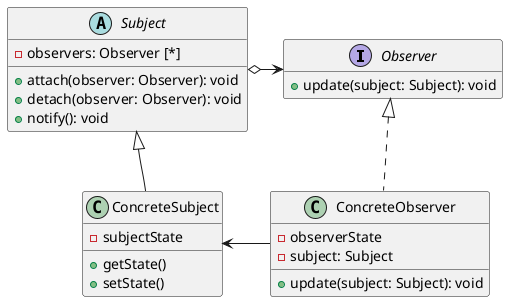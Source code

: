@startuml observer
hide empty members

interface Observer {
    +update(subject: Subject): void
}

class ConcreteObserver implements Observer {
    -observerState
    -subject: Subject
    +update(subject: Subject): void
}
abstract Subject {
    -observers: Observer [*]
    +attach(observer: Observer): void
    +detach(observer: Observer): void
    +notify(): void
}

class ConcreteSubject extends Subject {
    -subjectState
    +getState()
    +setState()
}


Subject o-> Observer
ConcreteSubject <- ConcreteObserver
@enduml
